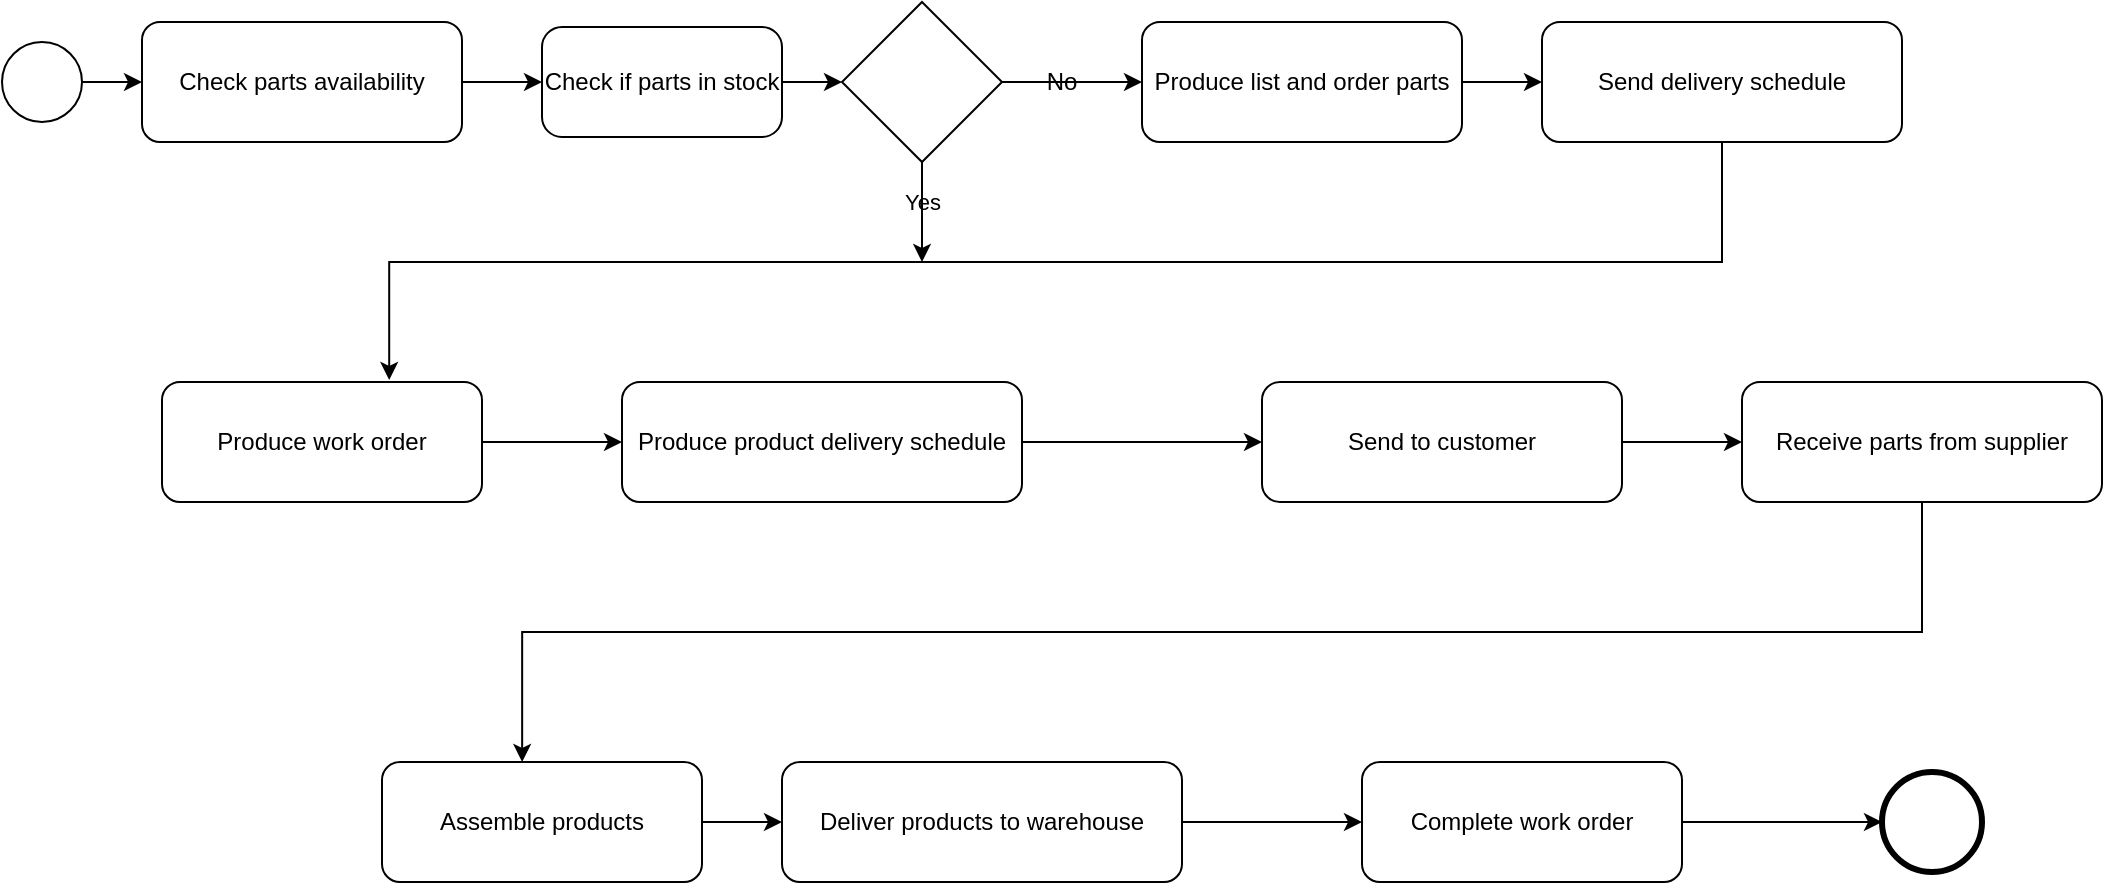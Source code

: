 <mxfile version="24.7.17">
  <diagram name="Manufacturing Process BPMN" id="tQEFrsimub_-NjzGZvVE">
    <mxGraphModel dx="2048" dy="725" grid="1" gridSize="10" guides="1" tooltips="1" connect="1" arrows="1" fold="1" page="1" pageScale="1" pageWidth="827" pageHeight="1169" math="0" shadow="0">
      <root>
        <mxCell id="0" />
        <mxCell id="1" parent="0" />
        <mxCell id="prYCgUCqdU0S5GqHGBsI-105" value="" style="ellipse;whiteSpace=wrap;html=1;aspect=fixed;" parent="1" vertex="1">
          <mxGeometry x="-60" y="50" width="40" height="40" as="geometry" />
        </mxCell>
        <mxCell id="prYCgUCqdU0S5GqHGBsI-106" value="Check parts availability" style="rounded=1;whiteSpace=wrap;html=1;fontSize=12;" parent="1" vertex="1">
          <mxGeometry x="10" y="40" width="160" height="60" as="geometry" />
        </mxCell>
        <mxCell id="prYCgUCqdU0S5GqHGBsI-107" style="edgeStyle=orthogonalEdgeStyle;html=1;" parent="1" source="prYCgUCqdU0S5GqHGBsI-105" target="prYCgUCqdU0S5GqHGBsI-106" edge="1">
          <mxGeometry relative="1" as="geometry" />
        </mxCell>
        <mxCell id="prYCgUCqdU0S5GqHGBsI-129" style="edgeStyle=orthogonalEdgeStyle;rounded=0;orthogonalLoop=1;jettySize=auto;html=1;" parent="1" source="prYCgUCqdU0S5GqHGBsI-108" edge="1">
          <mxGeometry relative="1" as="geometry">
            <mxPoint x="510" y="70" as="targetPoint" />
          </mxGeometry>
        </mxCell>
        <mxCell id="prYCgUCqdU0S5GqHGBsI-141" style="edgeStyle=orthogonalEdgeStyle;rounded=0;orthogonalLoop=1;jettySize=auto;html=1;curved=1;strokeColor=none;" parent="1" source="prYCgUCqdU0S5GqHGBsI-108" edge="1">
          <mxGeometry relative="1" as="geometry">
            <mxPoint x="400" y="160" as="targetPoint" />
          </mxGeometry>
        </mxCell>
        <mxCell id="prYCgUCqdU0S5GqHGBsI-144" value="Yes" style="edgeLabel;html=1;align=center;verticalAlign=middle;resizable=0;points=[];" parent="prYCgUCqdU0S5GqHGBsI-141" vertex="1" connectable="0">
          <mxGeometry x="-0.208" y="2" relative="1" as="geometry">
            <mxPoint x="-2" as="offset" />
          </mxGeometry>
        </mxCell>
        <mxCell id="prYCgUCqdU0S5GqHGBsI-145" style="edgeStyle=orthogonalEdgeStyle;rounded=0;orthogonalLoop=1;jettySize=auto;html=1;exitX=0.5;exitY=1;exitDx=0;exitDy=0;startSize=0;endSize=6;" parent="1" source="prYCgUCqdU0S5GqHGBsI-108" edge="1">
          <mxGeometry relative="1" as="geometry">
            <mxPoint x="400" y="160" as="targetPoint" />
          </mxGeometry>
        </mxCell>
        <mxCell id="prYCgUCqdU0S5GqHGBsI-108" value="" style="rhombus;whiteSpace=wrap;html=1;" parent="1" vertex="1">
          <mxGeometry x="360" y="30" width="80" height="80" as="geometry" />
        </mxCell>
        <mxCell id="prYCgUCqdU0S5GqHGBsI-110" value="Produce list and order parts" style="rounded=1;whiteSpace=wrap;html=1;fontSize=12;" parent="1" vertex="1">
          <mxGeometry x="510" y="40" width="160" height="60" as="geometry" />
        </mxCell>
        <mxCell id="prYCgUCqdU0S5GqHGBsI-112" value="Send delivery schedule" style="rounded=1;whiteSpace=wrap;html=1;fontSize=12;" parent="1" vertex="1">
          <mxGeometry x="710" y="40" width="180" height="60" as="geometry" />
        </mxCell>
        <mxCell id="prYCgUCqdU0S5GqHGBsI-113" style="edgeStyle=orthogonalEdgeStyle;html=1;" parent="1" source="prYCgUCqdU0S5GqHGBsI-110" target="prYCgUCqdU0S5GqHGBsI-112" edge="1">
          <mxGeometry relative="1" as="geometry" />
        </mxCell>
        <mxCell id="prYCgUCqdU0S5GqHGBsI-114" value="Produce work order" style="rounded=1;whiteSpace=wrap;html=1;fontSize=12;" parent="1" vertex="1">
          <mxGeometry x="20" y="220" width="160" height="60" as="geometry" />
        </mxCell>
        <mxCell id="prYCgUCqdU0S5GqHGBsI-137" style="edgeStyle=orthogonalEdgeStyle;rounded=0;orthogonalLoop=1;jettySize=auto;html=1;" parent="1" source="prYCgUCqdU0S5GqHGBsI-117" edge="1">
          <mxGeometry relative="1" as="geometry">
            <mxPoint x="570" y="250" as="targetPoint" />
          </mxGeometry>
        </mxCell>
        <mxCell id="prYCgUCqdU0S5GqHGBsI-117" value="Produce product delivery schedule" style="rounded=1;whiteSpace=wrap;html=1;fontSize=12;" parent="1" vertex="1">
          <mxGeometry x="250" y="220" width="200" height="60" as="geometry" />
        </mxCell>
        <mxCell id="prYCgUCqdU0S5GqHGBsI-118" style="edgeStyle=orthogonalEdgeStyle;html=1;" parent="1" source="prYCgUCqdU0S5GqHGBsI-114" target="prYCgUCqdU0S5GqHGBsI-117" edge="1">
          <mxGeometry relative="1" as="geometry" />
        </mxCell>
        <mxCell id="prYCgUCqdU0S5GqHGBsI-146" style="rounded=0;orthogonalLoop=1;jettySize=auto;html=1;edgeStyle=elbowEdgeStyle;elbow=vertical;entryX=0.438;entryY=0;entryDx=0;entryDy=0;entryPerimeter=0;" parent="1" source="prYCgUCqdU0S5GqHGBsI-119" target="prYCgUCqdU0S5GqHGBsI-121" edge="1">
          <mxGeometry relative="1" as="geometry">
            <mxPoint x="900" y="360" as="targetPoint" />
          </mxGeometry>
        </mxCell>
        <mxCell id="prYCgUCqdU0S5GqHGBsI-119" value="Receive parts from supplier" style="rounded=1;whiteSpace=wrap;html=1;fontSize=12;" parent="1" vertex="1">
          <mxGeometry x="810" y="220" width="180" height="60" as="geometry" />
        </mxCell>
        <mxCell id="prYCgUCqdU0S5GqHGBsI-121" value="Assemble products" style="rounded=1;whiteSpace=wrap;html=1;fontSize=12;" parent="1" vertex="1">
          <mxGeometry x="130" y="410" width="160" height="60" as="geometry" />
        </mxCell>
        <mxCell id="prYCgUCqdU0S5GqHGBsI-123" value="Deliver products to warehouse" style="rounded=1;whiteSpace=wrap;html=1;fontSize=12;" parent="1" vertex="1">
          <mxGeometry x="330" y="410" width="200" height="60" as="geometry" />
        </mxCell>
        <mxCell id="prYCgUCqdU0S5GqHGBsI-124" style="edgeStyle=orthogonalEdgeStyle;html=1;" parent="1" source="prYCgUCqdU0S5GqHGBsI-121" target="prYCgUCqdU0S5GqHGBsI-123" edge="1">
          <mxGeometry relative="1" as="geometry" />
        </mxCell>
        <mxCell id="prYCgUCqdU0S5GqHGBsI-125" value="Complete work order" style="rounded=1;whiteSpace=wrap;html=1;fontSize=12;" parent="1" vertex="1">
          <mxGeometry x="620" y="410" width="160" height="60" as="geometry" />
        </mxCell>
        <mxCell id="prYCgUCqdU0S5GqHGBsI-126" style="edgeStyle=orthogonalEdgeStyle;html=1;" parent="1" source="prYCgUCqdU0S5GqHGBsI-123" target="prYCgUCqdU0S5GqHGBsI-125" edge="1">
          <mxGeometry relative="1" as="geometry" />
        </mxCell>
        <mxCell id="prYCgUCqdU0S5GqHGBsI-128" style="edgeStyle=orthogonalEdgeStyle;html=1;" parent="1" source="prYCgUCqdU0S5GqHGBsI-125" edge="1">
          <mxGeometry relative="1" as="geometry">
            <mxPoint x="880" y="440" as="targetPoint" />
          </mxGeometry>
        </mxCell>
        <mxCell id="prYCgUCqdU0S5GqHGBsI-130" value="No" style="text;html=1;align=center;verticalAlign=middle;whiteSpace=wrap;rounded=0;" parent="1" vertex="1">
          <mxGeometry x="440" y="55" width="60" height="30" as="geometry" />
        </mxCell>
        <mxCell id="prYCgUCqdU0S5GqHGBsI-136" style="edgeStyle=orthogonalEdgeStyle;rounded=0;orthogonalLoop=1;jettySize=auto;html=1;exitX=0.5;exitY=1;exitDx=0;exitDy=0;entryX=0.71;entryY=-0.017;entryDx=0;entryDy=0;entryPerimeter=0;" parent="1" source="prYCgUCqdU0S5GqHGBsI-112" target="prYCgUCqdU0S5GqHGBsI-114" edge="1">
          <mxGeometry relative="1" as="geometry" />
        </mxCell>
        <mxCell id="prYCgUCqdU0S5GqHGBsI-139" style="edgeStyle=orthogonalEdgeStyle;rounded=0;orthogonalLoop=1;jettySize=auto;html=1;entryX=0;entryY=0.5;entryDx=0;entryDy=0;" parent="1" source="prYCgUCqdU0S5GqHGBsI-138" target="prYCgUCqdU0S5GqHGBsI-119" edge="1">
          <mxGeometry relative="1" as="geometry">
            <mxPoint x="800" y="250" as="targetPoint" />
          </mxGeometry>
        </mxCell>
        <mxCell id="prYCgUCqdU0S5GqHGBsI-138" value="Send to customer" style="rounded=1;whiteSpace=wrap;html=1;fontSize=12;" parent="1" vertex="1">
          <mxGeometry x="570" y="220" width="180" height="60" as="geometry" />
        </mxCell>
        <mxCell id="prYCgUCqdU0S5GqHGBsI-140" value="" style="points=[[0.145,0.145,0],[0.5,0,0],[0.855,0.145,0],[1,0.5,0],[0.855,0.855,0],[0.5,1,0],[0.145,0.855,0],[0,0.5,0]];shape=mxgraph.bpmn.event;html=1;verticalLabelPosition=bottom;labelBackgroundColor=#ffffff;verticalAlign=top;align=center;perimeter=ellipsePerimeter;outlineConnect=0;aspect=fixed;outline=end;symbol=terminate2;" parent="1" vertex="1">
          <mxGeometry x="880" y="415" width="50" height="50" as="geometry" />
        </mxCell>
        <mxCell id="cQ-86mupQ4cBAvTC2wsX-2" style="edgeStyle=orthogonalEdgeStyle;rounded=0;orthogonalLoop=1;jettySize=auto;html=1;entryX=0;entryY=0.5;entryDx=0;entryDy=0;" edge="1" parent="1" source="cQ-86mupQ4cBAvTC2wsX-1" target="prYCgUCqdU0S5GqHGBsI-108">
          <mxGeometry relative="1" as="geometry" />
        </mxCell>
        <mxCell id="cQ-86mupQ4cBAvTC2wsX-1" value="Check if parts in stock" style="points=[[0.25,0,0],[0.5,0,0],[0.75,0,0],[1,0.25,0],[1,0.5,0],[1,0.75,0],[0.75,1,0],[0.5,1,0],[0.25,1,0],[0,0.75,0],[0,0.5,0],[0,0.25,0]];shape=mxgraph.bpmn.task;whiteSpace=wrap;rectStyle=rounded;size=10;html=1;container=1;expand=0;collapsible=0;taskMarker=abstract;" vertex="1" parent="1">
          <mxGeometry x="210" y="42.5" width="120" height="55" as="geometry" />
        </mxCell>
        <mxCell id="cQ-86mupQ4cBAvTC2wsX-3" style="edgeStyle=orthogonalEdgeStyle;rounded=0;orthogonalLoop=1;jettySize=auto;html=1;entryX=0;entryY=0.5;entryDx=0;entryDy=0;entryPerimeter=0;" edge="1" parent="1" source="prYCgUCqdU0S5GqHGBsI-106" target="cQ-86mupQ4cBAvTC2wsX-1">
          <mxGeometry relative="1" as="geometry" />
        </mxCell>
      </root>
    </mxGraphModel>
  </diagram>
</mxfile>
